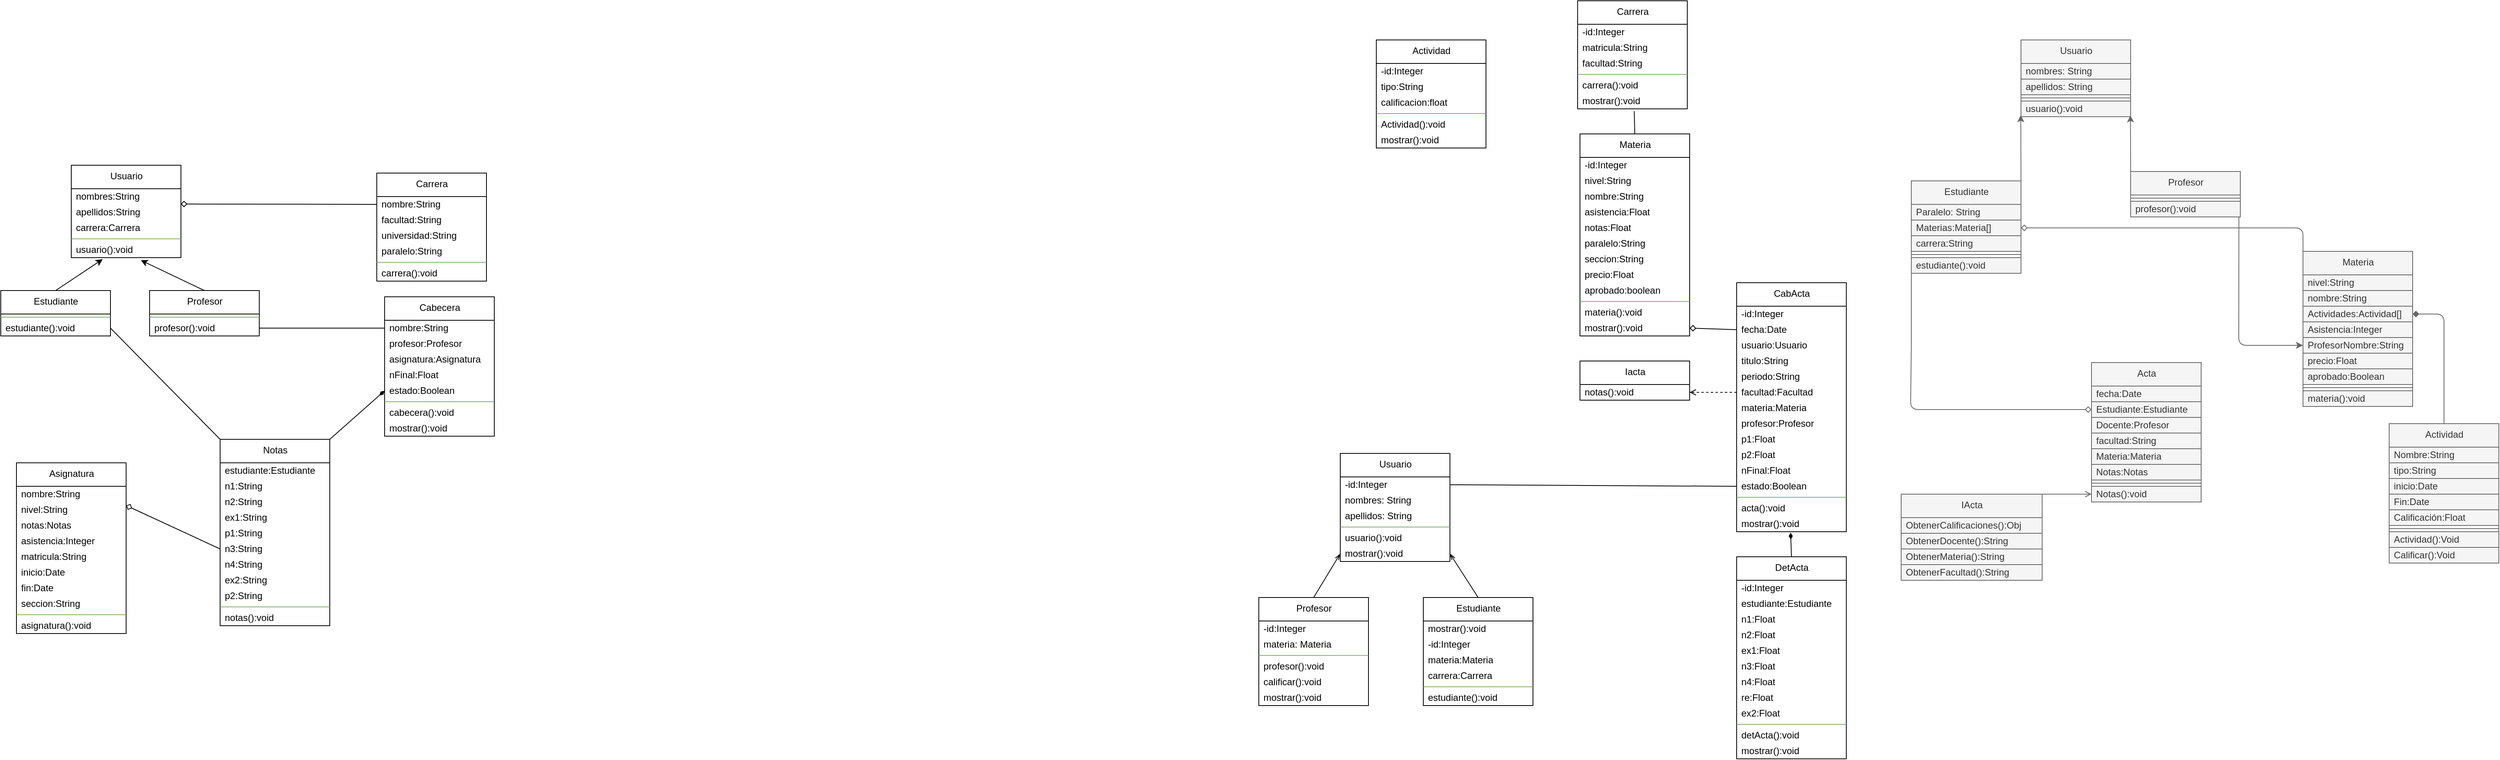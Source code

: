 <mxfile>
    <diagram id="zpyS--Fx3oO-r_F99x0X" name="Página-1">
        <mxGraphModel dx="3499" dy="1283" grid="1" gridSize="10" guides="1" tooltips="1" connect="1" arrows="1" fold="1" page="1" pageScale="1" pageWidth="827" pageHeight="1169" math="0" shadow="0">
            <root>
                <mxCell id="0"/>
                <mxCell id="1" parent="0"/>
                <mxCell id="20" value="Carrera" style="swimlane;fontStyle=0;align=center;verticalAlign=top;childLayout=stackLayout;horizontal=1;startSize=30;horizontalStack=0;resizeParent=1;resizeParentMax=0;resizeLast=0;collapsible=0;marginBottom=0;html=1;" parent="1" vertex="1">
                    <mxGeometry x="457" y="30" width="140" height="138" as="geometry"/>
                </mxCell>
                <mxCell id="21" value="-id:Integer" style="text;html=1;strokeColor=none;fillColor=none;align=left;verticalAlign=middle;spacingLeft=4;spacingRight=4;overflow=hidden;rotatable=0;points=[[0,0.5],[1,0.5]];portConstraint=eastwest;" parent="20" vertex="1">
                    <mxGeometry y="30" width="140" height="20" as="geometry"/>
                </mxCell>
                <mxCell id="216" value="matricula:String" style="text;html=1;strokeColor=none;fillColor=none;align=left;verticalAlign=middle;spacingLeft=4;spacingRight=4;overflow=hidden;rotatable=0;points=[[0,0.5],[1,0.5]];portConstraint=eastwest;" parent="20" vertex="1">
                    <mxGeometry y="50" width="140" height="20" as="geometry"/>
                </mxCell>
                <mxCell id="162" value="facultad:String" style="text;html=1;strokeColor=none;fillColor=none;align=left;verticalAlign=middle;spacingLeft=4;spacingRight=4;overflow=hidden;rotatable=0;points=[[0,0.5],[1,0.5]];portConstraint=eastwest;" parent="20" vertex="1">
                    <mxGeometry y="70" width="140" height="20" as="geometry"/>
                </mxCell>
                <mxCell id="24" value="" style="line;strokeWidth=1;fillColor=#d5e8d4;align=left;verticalAlign=middle;spacingTop=-1;spacingLeft=3;spacingRight=3;rotatable=0;labelPosition=right;points=[];portConstraint=eastwest;strokeColor=#82b366;" parent="20" vertex="1">
                    <mxGeometry y="90" width="140" height="8" as="geometry"/>
                </mxCell>
                <mxCell id="25" value="carrera():void" style="text;html=1;strokeColor=none;fillColor=none;align=left;verticalAlign=middle;spacingLeft=4;spacingRight=4;overflow=hidden;rotatable=0;points=[[0,0.5],[1,0.5]];portConstraint=eastwest;" parent="20" vertex="1">
                    <mxGeometry y="98" width="140" height="20" as="geometry"/>
                </mxCell>
                <mxCell id="26" value="mostrar():void" style="text;html=1;strokeColor=none;fillColor=none;align=left;verticalAlign=middle;spacingLeft=4;spacingRight=4;overflow=hidden;rotatable=0;points=[[0,0.5],[1,0.5]];portConstraint=eastwest;" parent="20" vertex="1">
                    <mxGeometry y="118" width="140" height="20" as="geometry"/>
                </mxCell>
                <mxCell id="212" style="edgeStyle=none;html=1;exitX=0.5;exitY=0;exitDx=0;exitDy=0;entryX=1;entryY=0.5;entryDx=0;entryDy=0;startArrow=none;startFill=0;endArrow=openThin;endFill=0;" parent="1" source="29" target="66" edge="1">
                    <mxGeometry relative="1" as="geometry"/>
                </mxCell>
                <mxCell id="29" value="Estudiante" style="swimlane;fontStyle=0;align=center;verticalAlign=top;childLayout=stackLayout;horizontal=1;startSize=30;horizontalStack=0;resizeParent=1;resizeParentMax=0;resizeLast=0;collapsible=0;marginBottom=0;html=1;" parent="1" vertex="1">
                    <mxGeometry x="260" y="792" width="140" height="138" as="geometry"/>
                </mxCell>
                <mxCell id="36" value="mostrar():void" style="text;html=1;strokeColor=none;fillColor=none;align=left;verticalAlign=middle;spacingLeft=4;spacingRight=4;overflow=hidden;rotatable=0;points=[[0,0.5],[1,0.5]];portConstraint=eastwest;" parent="29" vertex="1">
                    <mxGeometry y="30" width="140" height="20" as="geometry"/>
                </mxCell>
                <mxCell id="30" value="-id:Integer" style="text;html=1;strokeColor=none;fillColor=none;align=left;verticalAlign=middle;spacingLeft=4;spacingRight=4;overflow=hidden;rotatable=0;points=[[0,0.5],[1,0.5]];portConstraint=eastwest;" parent="29" vertex="1">
                    <mxGeometry y="50" width="140" height="20" as="geometry"/>
                </mxCell>
                <mxCell id="63" value="materia:Materia" style="text;html=1;strokeColor=none;fillColor=none;align=left;verticalAlign=middle;spacingLeft=4;spacingRight=4;overflow=hidden;rotatable=0;points=[[0,0.5],[1,0.5]];portConstraint=eastwest;" parent="29" vertex="1">
                    <mxGeometry y="70" width="140" height="20" as="geometry"/>
                </mxCell>
                <mxCell id="167" value="carrera:Carrera" style="text;html=1;strokeColor=none;fillColor=none;align=left;verticalAlign=middle;spacingLeft=4;spacingRight=4;overflow=hidden;rotatable=0;points=[[0,0.5],[1,0.5]];portConstraint=eastwest;" parent="29" vertex="1">
                    <mxGeometry y="90" width="140" height="20" as="geometry"/>
                </mxCell>
                <mxCell id="34" value="" style="line;strokeWidth=1;fillColor=#d5e8d4;align=left;verticalAlign=middle;spacingTop=-1;spacingLeft=3;spacingRight=3;rotatable=0;labelPosition=right;points=[];portConstraint=eastwest;strokeColor=#82b366;" parent="29" vertex="1">
                    <mxGeometry y="110" width="140" height="8" as="geometry"/>
                </mxCell>
                <mxCell id="35" value="estudiante():void" style="text;html=1;strokeColor=none;fillColor=none;align=left;verticalAlign=middle;spacingLeft=4;spacingRight=4;overflow=hidden;rotatable=0;points=[[0,0.5],[1,0.5]];portConstraint=eastwest;" parent="29" vertex="1">
                    <mxGeometry y="118" width="140" height="20" as="geometry"/>
                </mxCell>
                <mxCell id="211" style="edgeStyle=none;html=1;exitX=0.5;exitY=0;exitDx=0;exitDy=0;entryX=0;entryY=0.5;entryDx=0;entryDy=0;startArrow=none;startFill=0;endArrow=openThin;endFill=0;" parent="1" source="49" target="66" edge="1">
                    <mxGeometry relative="1" as="geometry"/>
                </mxCell>
                <mxCell id="49" value="Profesor" style="swimlane;fontStyle=0;align=center;verticalAlign=top;childLayout=stackLayout;horizontal=1;startSize=30;horizontalStack=0;resizeParent=1;resizeParentMax=0;resizeLast=0;collapsible=0;marginBottom=0;html=1;" parent="1" vertex="1">
                    <mxGeometry x="50" y="792" width="140" height="138" as="geometry"/>
                </mxCell>
                <mxCell id="50" value="-id:Integer" style="text;html=1;strokeColor=none;fillColor=none;align=left;verticalAlign=middle;spacingLeft=4;spacingRight=4;overflow=hidden;rotatable=0;points=[[0,0.5],[1,0.5]];portConstraint=eastwest;" parent="49" vertex="1">
                    <mxGeometry y="30" width="140" height="20" as="geometry"/>
                </mxCell>
                <mxCell id="79" value="materia: Materia" style="text;html=1;strokeColor=none;fillColor=none;align=left;verticalAlign=middle;spacingLeft=4;spacingRight=4;overflow=hidden;rotatable=0;points=[[0,0.5],[1,0.5]];portConstraint=eastwest;" parent="49" vertex="1">
                    <mxGeometry y="50" width="140" height="20" as="geometry"/>
                </mxCell>
                <mxCell id="55" value="" style="line;strokeWidth=1;fillColor=#d5e8d4;align=left;verticalAlign=middle;spacingTop=-1;spacingLeft=3;spacingRight=3;rotatable=0;labelPosition=right;points=[];portConstraint=eastwest;strokeColor=#82b366;" parent="49" vertex="1">
                    <mxGeometry y="70" width="140" height="8" as="geometry"/>
                </mxCell>
                <mxCell id="56" value="profesor():void" style="text;html=1;strokeColor=none;fillColor=none;align=left;verticalAlign=middle;spacingLeft=4;spacingRight=4;overflow=hidden;rotatable=0;points=[[0,0.5],[1,0.5]];portConstraint=eastwest;" parent="49" vertex="1">
                    <mxGeometry y="78" width="140" height="20" as="geometry"/>
                </mxCell>
                <mxCell id="158" value="calificar():void" style="text;html=1;strokeColor=none;fillColor=none;align=left;verticalAlign=middle;spacingLeft=4;spacingRight=4;overflow=hidden;rotatable=0;points=[[0,0.5],[1,0.5]];portConstraint=eastwest;" parent="49" vertex="1">
                    <mxGeometry y="98" width="140" height="20" as="geometry"/>
                </mxCell>
                <mxCell id="57" value="mostrar():void" style="text;html=1;strokeColor=none;fillColor=none;align=left;verticalAlign=middle;spacingLeft=4;spacingRight=4;overflow=hidden;rotatable=0;points=[[0,0.5],[1,0.5]];portConstraint=eastwest;" parent="49" vertex="1">
                    <mxGeometry y="118" width="140" height="20" as="geometry"/>
                </mxCell>
                <mxCell id="58" value="Usuario" style="swimlane;fontStyle=0;align=center;verticalAlign=top;childLayout=stackLayout;horizontal=1;startSize=30;horizontalStack=0;resizeParent=1;resizeParentMax=0;resizeLast=0;collapsible=0;marginBottom=0;html=1;" parent="1" vertex="1">
                    <mxGeometry x="154" y="608" width="140" height="138" as="geometry"/>
                </mxCell>
                <mxCell id="59" value="-id:Integer" style="text;html=1;strokeColor=none;fillColor=none;align=left;verticalAlign=middle;spacingLeft=4;spacingRight=4;overflow=hidden;rotatable=0;points=[[0,0.5],[1,0.5]];portConstraint=eastwest;" parent="58" vertex="1">
                    <mxGeometry y="30" width="140" height="20" as="geometry"/>
                </mxCell>
                <mxCell id="60" value="nombres: String" style="text;html=1;strokeColor=none;fillColor=none;align=left;verticalAlign=middle;spacingLeft=4;spacingRight=4;overflow=hidden;rotatable=0;points=[[0,0.5],[1,0.5]];portConstraint=eastwest;" parent="58" vertex="1">
                    <mxGeometry y="50" width="140" height="20" as="geometry"/>
                </mxCell>
                <mxCell id="61" value="apellidos: String" style="text;html=1;strokeColor=none;fillColor=none;align=left;verticalAlign=middle;spacingLeft=4;spacingRight=4;overflow=hidden;rotatable=0;points=[[0,0.5],[1,0.5]];portConstraint=eastwest;" parent="58" vertex="1">
                    <mxGeometry y="70" width="140" height="20" as="geometry"/>
                </mxCell>
                <mxCell id="64" value="" style="line;strokeWidth=1;fillColor=#d5e8d4;align=left;verticalAlign=middle;spacingTop=-1;spacingLeft=3;spacingRight=3;rotatable=0;labelPosition=right;points=[];portConstraint=eastwest;strokeColor=#82b366;" parent="58" vertex="1">
                    <mxGeometry y="90" width="140" height="8" as="geometry"/>
                </mxCell>
                <mxCell id="65" value="usuario():void" style="text;html=1;strokeColor=none;fillColor=none;align=left;verticalAlign=middle;spacingLeft=4;spacingRight=4;overflow=hidden;rotatable=0;points=[[0,0.5],[1,0.5]];portConstraint=eastwest;" parent="58" vertex="1">
                    <mxGeometry y="98" width="140" height="20" as="geometry"/>
                </mxCell>
                <mxCell id="66" value="mostrar():void" style="text;html=1;strokeColor=none;fillColor=none;align=left;verticalAlign=middle;spacingLeft=4;spacingRight=4;overflow=hidden;rotatable=0;points=[[0,0.5],[1,0.5]];portConstraint=eastwest;" parent="58" vertex="1">
                    <mxGeometry y="118" width="140" height="20" as="geometry"/>
                </mxCell>
                <mxCell id="165" style="edgeStyle=none;html=1;exitX=0.5;exitY=0;exitDx=0;exitDy=0;entryX=0.516;entryY=1.145;entryDx=0;entryDy=0;endArrow=none;endFill=0;entryPerimeter=0;" parent="1" source="73" target="26" edge="1">
                    <mxGeometry relative="1" as="geometry">
                        <mxPoint x="424" y="142" as="targetPoint"/>
                    </mxGeometry>
                </mxCell>
                <mxCell id="73" value="Materia" style="swimlane;fontStyle=0;align=center;verticalAlign=top;childLayout=stackLayout;horizontal=1;startSize=30;horizontalStack=0;resizeParent=1;resizeParentMax=0;resizeLast=0;collapsible=0;marginBottom=0;html=1;" parent="1" vertex="1">
                    <mxGeometry x="460" y="200" width="140" height="258" as="geometry"/>
                </mxCell>
                <mxCell id="74" value="-id:Integer" style="text;html=1;strokeColor=none;fillColor=none;align=left;verticalAlign=middle;spacingLeft=4;spacingRight=4;overflow=hidden;rotatable=0;points=[[0,0.5],[1,0.5]];portConstraint=eastwest;" parent="73" vertex="1">
                    <mxGeometry y="30" width="140" height="20" as="geometry"/>
                </mxCell>
                <mxCell id="96" value="nivel:String" style="text;html=1;strokeColor=none;fillColor=none;align=left;verticalAlign=middle;spacingLeft=4;spacingRight=4;overflow=hidden;rotatable=0;points=[[0,0.5],[1,0.5]];portConstraint=eastwest;" parent="73" vertex="1">
                    <mxGeometry y="50" width="140" height="20" as="geometry"/>
                </mxCell>
                <mxCell id="95" value="nombre:String" style="text;html=1;strokeColor=none;fillColor=none;align=left;verticalAlign=middle;spacingLeft=4;spacingRight=4;overflow=hidden;rotatable=0;points=[[0,0.5],[1,0.5]];portConstraint=eastwest;" parent="73" vertex="1">
                    <mxGeometry y="70" width="140" height="20" as="geometry"/>
                </mxCell>
                <mxCell id="140" value="asistencia:Float" style="text;html=1;strokeColor=none;fillColor=none;align=left;verticalAlign=middle;spacingLeft=4;spacingRight=4;overflow=hidden;rotatable=0;points=[[0,0.5],[1,0.5]];portConstraint=eastwest;" parent="73" vertex="1">
                    <mxGeometry y="90" width="140" height="20" as="geometry"/>
                </mxCell>
                <mxCell id="68" value="notas:Float" style="text;html=1;strokeColor=none;fillColor=none;align=left;verticalAlign=middle;spacingLeft=4;spacingRight=4;overflow=hidden;rotatable=0;points=[[0,0.5],[1,0.5]];portConstraint=eastwest;" parent="73" vertex="1">
                    <mxGeometry y="110" width="140" height="20" as="geometry"/>
                </mxCell>
                <mxCell id="48" value="paralelo:String" style="text;html=1;strokeColor=none;fillColor=none;align=left;verticalAlign=middle;spacingLeft=4;spacingRight=4;overflow=hidden;rotatable=0;points=[[0,0.5],[1,0.5]];portConstraint=eastwest;" parent="73" vertex="1">
                    <mxGeometry y="130" width="140" height="20" as="geometry"/>
                </mxCell>
                <mxCell id="70" value="seccion:String" style="text;html=1;strokeColor=none;fillColor=none;align=left;verticalAlign=middle;spacingLeft=4;spacingRight=4;overflow=hidden;rotatable=0;points=[[0,0.5],[1,0.5]];portConstraint=eastwest;" parent="73" vertex="1">
                    <mxGeometry y="150" width="140" height="20" as="geometry"/>
                </mxCell>
                <mxCell id="217" value="precio:Float" style="text;html=1;strokeColor=none;fillColor=none;align=left;verticalAlign=middle;spacingLeft=4;spacingRight=4;overflow=hidden;rotatable=0;points=[[0,0.5],[1,0.5]];portConstraint=eastwest;" parent="73" vertex="1">
                    <mxGeometry y="170" width="140" height="20" as="geometry"/>
                </mxCell>
                <mxCell id="156" value="aprobado:boolean" style="text;html=1;strokeColor=none;fillColor=none;align=left;verticalAlign=middle;spacingLeft=4;spacingRight=4;overflow=hidden;rotatable=0;points=[[0,0.5],[1,0.5]];portConstraint=eastwest;" parent="73" vertex="1">
                    <mxGeometry y="190" width="140" height="20" as="geometry"/>
                </mxCell>
                <mxCell id="76" value="" style="line;strokeWidth=1;fillColor=#d5e8d4;align=left;verticalAlign=middle;spacingTop=-1;spacingLeft=3;spacingRight=3;rotatable=0;labelPosition=right;points=[];portConstraint=eastwest;strokeColor=#82b366;" parent="73" vertex="1">
                    <mxGeometry y="210" width="140" height="8" as="geometry"/>
                </mxCell>
                <mxCell id="77" value="materia():void" style="text;html=1;strokeColor=none;fillColor=none;align=left;verticalAlign=middle;spacingLeft=4;spacingRight=4;overflow=hidden;rotatable=0;points=[[0,0.5],[1,0.5]];portConstraint=eastwest;" parent="73" vertex="1">
                    <mxGeometry y="218" width="140" height="20" as="geometry"/>
                </mxCell>
                <mxCell id="78" value="mostrar():void" style="text;html=1;strokeColor=none;fillColor=none;align=left;verticalAlign=middle;spacingLeft=4;spacingRight=4;overflow=hidden;rotatable=0;points=[[0,0.5],[1,0.5]];portConstraint=eastwest;" parent="73" vertex="1">
                    <mxGeometry y="238" width="140" height="20" as="geometry"/>
                </mxCell>
                <mxCell id="204" style="edgeStyle=none;html=1;exitX=0;exitY=0.5;exitDx=0;exitDy=0;entryX=1;entryY=0.5;entryDx=0;entryDy=0;startArrow=none;startFill=0;endArrow=open;endFill=0;dashed=1;" parent="1" source="84" target="196" edge="1">
                    <mxGeometry relative="1" as="geometry"/>
                </mxCell>
                <mxCell id="214" style="edgeStyle=none;html=1;exitX=0;exitY=0.5;exitDx=0;exitDy=0;entryX=1;entryY=0.5;entryDx=0;entryDy=0;startArrow=none;startFill=0;endArrow=diamond;endFill=0;" parent="1" source="82" target="78" edge="1">
                    <mxGeometry relative="1" as="geometry"/>
                </mxCell>
                <mxCell id="80" value="CabActa" style="swimlane;fontStyle=0;align=center;verticalAlign=top;childLayout=stackLayout;horizontal=1;startSize=30;horizontalStack=0;resizeParent=1;resizeParentMax=0;resizeLast=0;collapsible=0;marginBottom=0;html=1;" parent="1" vertex="1">
                    <mxGeometry x="660" y="390" width="140" height="318" as="geometry"/>
                </mxCell>
                <mxCell id="81" value="-id:Integer" style="text;html=1;strokeColor=none;fillColor=none;align=left;verticalAlign=middle;spacingLeft=4;spacingRight=4;overflow=hidden;rotatable=0;points=[[0,0.5],[1,0.5]];portConstraint=eastwest;" parent="80" vertex="1">
                    <mxGeometry y="30" width="140" height="20" as="geometry"/>
                </mxCell>
                <mxCell id="82" value="fecha:Date" style="text;html=1;strokeColor=none;fillColor=none;align=left;verticalAlign=middle;spacingLeft=4;spacingRight=4;overflow=hidden;rotatable=0;points=[[0,0.5],[1,0.5]];portConstraint=eastwest;" parent="80" vertex="1">
                    <mxGeometry y="50" width="140" height="20" as="geometry"/>
                </mxCell>
                <mxCell id="47" value="usuario:Usuario" style="text;html=1;strokeColor=none;fillColor=none;align=left;verticalAlign=middle;spacingLeft=4;spacingRight=4;overflow=hidden;rotatable=0;points=[[0,0.5],[1,0.5]];portConstraint=eastwest;" parent="80" vertex="1">
                    <mxGeometry y="70" width="140" height="20" as="geometry"/>
                </mxCell>
                <mxCell id="83" value="titulo:String" style="text;html=1;strokeColor=none;fillColor=none;align=left;verticalAlign=middle;spacingLeft=4;spacingRight=4;overflow=hidden;rotatable=0;points=[[0,0.5],[1,0.5]];portConstraint=eastwest;" parent="80" vertex="1">
                    <mxGeometry y="90" width="140" height="20" as="geometry"/>
                </mxCell>
                <mxCell id="93" value="periodo:String" style="text;html=1;strokeColor=none;fillColor=none;align=left;verticalAlign=middle;spacingLeft=4;spacingRight=4;overflow=hidden;rotatable=0;points=[[0,0.5],[1,0.5]];portConstraint=eastwest;" parent="80" vertex="1">
                    <mxGeometry y="110" width="140" height="20" as="geometry"/>
                </mxCell>
                <mxCell id="84" value="facultad:Facultad" style="text;html=1;strokeColor=none;fillColor=none;align=left;verticalAlign=middle;spacingLeft=4;spacingRight=4;overflow=hidden;rotatable=0;points=[[0,0.5],[1,0.5]];portConstraint=eastwest;" parent="80" vertex="1">
                    <mxGeometry y="130" width="140" height="20" as="geometry"/>
                </mxCell>
                <mxCell id="86" value="materia:Materia" style="text;html=1;strokeColor=none;fillColor=none;align=left;verticalAlign=middle;spacingLeft=4;spacingRight=4;overflow=hidden;rotatable=0;points=[[0,0.5],[1,0.5]];portConstraint=eastwest;" parent="80" vertex="1">
                    <mxGeometry y="150" width="140" height="20" as="geometry"/>
                </mxCell>
                <mxCell id="87" value="profesor:Profesor" style="text;html=1;strokeColor=none;fillColor=none;align=left;verticalAlign=middle;spacingLeft=4;spacingRight=4;overflow=hidden;rotatable=0;points=[[0,0.5],[1,0.5]];portConstraint=eastwest;" parent="80" vertex="1">
                    <mxGeometry y="170" width="140" height="20" as="geometry"/>
                </mxCell>
                <mxCell id="159" value="p1:Float" style="text;html=1;strokeColor=none;fillColor=none;align=left;verticalAlign=middle;spacingLeft=4;spacingRight=4;overflow=hidden;rotatable=0;points=[[0,0.5],[1,0.5]];portConstraint=eastwest;" parent="80" vertex="1">
                    <mxGeometry y="190" width="140" height="20" as="geometry"/>
                </mxCell>
                <mxCell id="134" value="p2:Float" style="text;html=1;strokeColor=none;fillColor=none;align=left;verticalAlign=middle;spacingLeft=4;spacingRight=4;overflow=hidden;rotatable=0;points=[[0,0.5],[1,0.5]];portConstraint=eastwest;" parent="80" vertex="1">
                    <mxGeometry y="210" width="140" height="20" as="geometry"/>
                </mxCell>
                <mxCell id="137" value="nFinal:Float" style="text;html=1;strokeColor=none;fillColor=none;align=left;verticalAlign=middle;spacingLeft=4;spacingRight=4;overflow=hidden;rotatable=0;points=[[0,0.5],[1,0.5]];portConstraint=eastwest;" parent="80" vertex="1">
                    <mxGeometry y="230" width="140" height="20" as="geometry"/>
                </mxCell>
                <mxCell id="141" value="estado:Boolean" style="text;html=1;strokeColor=none;fillColor=none;align=left;verticalAlign=middle;spacingLeft=4;spacingRight=4;overflow=hidden;rotatable=0;points=[[0,0.5],[1,0.5]];portConstraint=eastwest;" parent="80" vertex="1">
                    <mxGeometry y="250" width="140" height="20" as="geometry"/>
                </mxCell>
                <mxCell id="89" value="" style="line;strokeWidth=1;fillColor=#d5e8d4;align=left;verticalAlign=middle;spacingTop=-1;spacingLeft=3;spacingRight=3;rotatable=0;labelPosition=right;points=[];portConstraint=eastwest;strokeColor=#82b366;" parent="80" vertex="1">
                    <mxGeometry y="270" width="140" height="8" as="geometry"/>
                </mxCell>
                <mxCell id="90" value="acta():void" style="text;html=1;strokeColor=none;fillColor=none;align=left;verticalAlign=middle;spacingLeft=4;spacingRight=4;overflow=hidden;rotatable=0;points=[[0,0.5],[1,0.5]];portConstraint=eastwest;" parent="80" vertex="1">
                    <mxGeometry y="278" width="140" height="20" as="geometry"/>
                </mxCell>
                <mxCell id="91" value="mostrar():void" style="text;html=1;strokeColor=none;fillColor=none;align=left;verticalAlign=middle;spacingLeft=4;spacingRight=4;overflow=hidden;rotatable=0;points=[[0,0.5],[1,0.5]];portConstraint=eastwest;" parent="80" vertex="1">
                    <mxGeometry y="298" width="140" height="20" as="geometry"/>
                </mxCell>
                <mxCell id="187" style="edgeStyle=none;html=1;exitX=0.5;exitY=0;exitDx=0;exitDy=0;entryX=0.492;entryY=1.057;entryDx=0;entryDy=0;entryPerimeter=0;startArrow=none;startFill=0;endArrow=diamondThin;endFill=1;" parent="1" source="98" target="91" edge="1">
                    <mxGeometry relative="1" as="geometry"/>
                </mxCell>
                <mxCell id="98" value="DetActa" style="swimlane;fontStyle=0;align=center;verticalAlign=top;childLayout=stackLayout;horizontal=1;startSize=30;horizontalStack=0;resizeParent=1;resizeParentMax=0;resizeLast=0;collapsible=0;marginBottom=0;html=1;" parent="1" vertex="1">
                    <mxGeometry x="660" y="740" width="140" height="258" as="geometry"/>
                </mxCell>
                <mxCell id="99" value="-id:Integer" style="text;html=1;strokeColor=none;fillColor=none;align=left;verticalAlign=middle;spacingLeft=4;spacingRight=4;overflow=hidden;rotatable=0;points=[[0,0.5],[1,0.5]];portConstraint=eastwest;" parent="98" vertex="1">
                    <mxGeometry y="30" width="140" height="20" as="geometry"/>
                </mxCell>
                <mxCell id="185" value="estudiante:Estudiante" style="text;html=1;strokeColor=none;fillColor=none;align=left;verticalAlign=middle;spacingLeft=4;spacingRight=4;overflow=hidden;rotatable=0;points=[[0,0.5],[1,0.5]];portConstraint=eastwest;" parent="98" vertex="1">
                    <mxGeometry y="50" width="140" height="20" as="geometry"/>
                </mxCell>
                <mxCell id="126" value="n1:Float" style="text;html=1;strokeColor=none;fillColor=none;align=left;verticalAlign=middle;spacingLeft=4;spacingRight=4;overflow=hidden;rotatable=0;points=[[0,0.5],[1,0.5]];portConstraint=eastwest;" parent="98" vertex="1">
                    <mxGeometry y="70" width="140" height="20" as="geometry"/>
                </mxCell>
                <mxCell id="127" value="n2:Float" style="text;html=1;strokeColor=none;fillColor=none;align=left;verticalAlign=middle;spacingLeft=4;spacingRight=4;overflow=hidden;rotatable=0;points=[[0,0.5],[1,0.5]];portConstraint=eastwest;" parent="98" vertex="1">
                    <mxGeometry y="90" width="140" height="20" as="geometry"/>
                </mxCell>
                <mxCell id="113" value="ex1:Float" style="text;html=1;strokeColor=none;fillColor=none;align=left;verticalAlign=middle;spacingLeft=4;spacingRight=4;overflow=hidden;rotatable=0;points=[[0,0.5],[1,0.5]];portConstraint=eastwest;" parent="98" vertex="1">
                    <mxGeometry y="110" width="140" height="20" as="geometry"/>
                </mxCell>
                <mxCell id="128" value="n3:Float" style="text;html=1;strokeColor=none;fillColor=none;align=left;verticalAlign=middle;spacingLeft=4;spacingRight=4;overflow=hidden;rotatable=0;points=[[0,0.5],[1,0.5]];portConstraint=eastwest;" parent="98" vertex="1">
                    <mxGeometry y="130" width="140" height="20" as="geometry"/>
                </mxCell>
                <mxCell id="129" value="n4:Float" style="text;html=1;strokeColor=none;fillColor=none;align=left;verticalAlign=middle;spacingLeft=4;spacingRight=4;overflow=hidden;rotatable=0;points=[[0,0.5],[1,0.5]];portConstraint=eastwest;" parent="98" vertex="1">
                    <mxGeometry y="150" width="140" height="20" as="geometry"/>
                </mxCell>
                <mxCell id="131" value="re:Float" style="text;html=1;strokeColor=none;fillColor=none;align=left;verticalAlign=middle;spacingLeft=4;spacingRight=4;overflow=hidden;rotatable=0;points=[[0,0.5],[1,0.5]];portConstraint=eastwest;" parent="98" vertex="1">
                    <mxGeometry y="170" width="140" height="20" as="geometry"/>
                </mxCell>
                <mxCell id="130" value="ex2:Float" style="text;html=1;strokeColor=none;fillColor=none;align=left;verticalAlign=middle;spacingLeft=4;spacingRight=4;overflow=hidden;rotatable=0;points=[[0,0.5],[1,0.5]];portConstraint=eastwest;" parent="98" vertex="1">
                    <mxGeometry y="190" width="140" height="20" as="geometry"/>
                </mxCell>
                <mxCell id="106" value="" style="line;strokeWidth=1;fillColor=#d5e8d4;align=left;verticalAlign=middle;spacingTop=-1;spacingLeft=3;spacingRight=3;rotatable=0;labelPosition=right;points=[];portConstraint=eastwest;strokeColor=#82b366;" parent="98" vertex="1">
                    <mxGeometry y="210" width="140" height="8" as="geometry"/>
                </mxCell>
                <mxCell id="107" value="detActa():void" style="text;html=1;strokeColor=none;fillColor=none;align=left;verticalAlign=middle;spacingLeft=4;spacingRight=4;overflow=hidden;rotatable=0;points=[[0,0.5],[1,0.5]];portConstraint=eastwest;" parent="98" vertex="1">
                    <mxGeometry y="218" width="140" height="20" as="geometry"/>
                </mxCell>
                <mxCell id="108" value="mostrar():void" style="text;html=1;strokeColor=none;fillColor=none;align=left;verticalAlign=middle;spacingLeft=4;spacingRight=4;overflow=hidden;rotatable=0;points=[[0,0.5],[1,0.5]];portConstraint=eastwest;" parent="98" vertex="1">
                    <mxGeometry y="238" width="140" height="20" as="geometry"/>
                </mxCell>
                <mxCell id="109" value="Actividad" style="swimlane;fontStyle=0;align=center;verticalAlign=top;childLayout=stackLayout;horizontal=1;startSize=30;horizontalStack=0;resizeParent=1;resizeParentMax=0;resizeLast=0;collapsible=0;marginBottom=0;html=1;" parent="1" vertex="1">
                    <mxGeometry x="200" y="80" width="140" height="138" as="geometry"/>
                </mxCell>
                <mxCell id="110" value="-id:Integer" style="text;html=1;strokeColor=none;fillColor=none;align=left;verticalAlign=middle;spacingLeft=4;spacingRight=4;overflow=hidden;rotatable=0;points=[[0,0.5],[1,0.5]];portConstraint=eastwest;" parent="109" vertex="1">
                    <mxGeometry y="30" width="140" height="20" as="geometry"/>
                </mxCell>
                <mxCell id="183" value="tipo:String&amp;nbsp;" style="text;html=1;strokeColor=none;fillColor=none;align=left;verticalAlign=middle;spacingLeft=4;spacingRight=4;overflow=hidden;rotatable=0;points=[[0,0.5],[1,0.5]];portConstraint=eastwest;" parent="109" vertex="1">
                    <mxGeometry y="50" width="140" height="20" as="geometry"/>
                </mxCell>
                <mxCell id="182" value="calificacion:float" style="text;html=1;strokeColor=none;fillColor=none;align=left;verticalAlign=middle;spacingLeft=4;spacingRight=4;overflow=hidden;rotatable=0;points=[[0,0.5],[1,0.5]];portConstraint=eastwest;" parent="109" vertex="1">
                    <mxGeometry y="70" width="140" height="20" as="geometry"/>
                </mxCell>
                <mxCell id="115" value="" style="line;strokeWidth=1;fillColor=#d5e8d4;align=left;verticalAlign=middle;spacingTop=-1;spacingLeft=3;spacingRight=3;rotatable=0;labelPosition=right;points=[];portConstraint=eastwest;strokeColor=#82b366;" parent="109" vertex="1">
                    <mxGeometry y="90" width="140" height="8" as="geometry"/>
                </mxCell>
                <mxCell id="116" value="Actividad():void" style="text;html=1;strokeColor=none;fillColor=none;align=left;verticalAlign=middle;spacingLeft=4;spacingRight=4;overflow=hidden;rotatable=0;points=[[0,0.5],[1,0.5]];portConstraint=eastwest;" parent="109" vertex="1">
                    <mxGeometry y="98" width="140" height="20" as="geometry"/>
                </mxCell>
                <mxCell id="117" value="mostrar():void" style="text;html=1;strokeColor=none;fillColor=none;align=left;verticalAlign=middle;spacingLeft=4;spacingRight=4;overflow=hidden;rotatable=0;points=[[0,0.5],[1,0.5]];portConstraint=eastwest;" parent="109" vertex="1">
                    <mxGeometry y="118" width="140" height="20" as="geometry"/>
                </mxCell>
                <mxCell id="197" value="Iacta" style="swimlane;fontStyle=0;align=center;verticalAlign=top;childLayout=stackLayout;horizontal=1;startSize=30;horizontalStack=0;resizeParent=1;resizeParentMax=0;resizeLast=0;collapsible=0;marginBottom=0;html=1;" parent="1" vertex="1">
                    <mxGeometry x="460" y="490" width="140" height="50" as="geometry"/>
                </mxCell>
                <mxCell id="196" value="notas():void" style="text;html=1;strokeColor=none;fillColor=none;align=left;verticalAlign=middle;spacingLeft=4;spacingRight=4;overflow=hidden;rotatable=0;points=[[0,0.5],[1,0.5]];portConstraint=eastwest;" parent="197" vertex="1">
                    <mxGeometry y="30" width="140" height="20" as="geometry"/>
                </mxCell>
                <mxCell id="218" style="edgeStyle=none;html=1;exitX=1;exitY=0.5;exitDx=0;exitDy=0;entryX=0;entryY=0.5;entryDx=0;entryDy=0;startArrow=none;startFill=0;endArrow=none;endFill=0;" parent="1" source="59" target="141" edge="1">
                    <mxGeometry relative="1" as="geometry"/>
                </mxCell>
                <mxCell id="219" style="edgeStyle=none;html=1;exitX=1;exitY=0;exitDx=0;exitDy=0;entryX=-0.002;entryY=0.9;entryDx=0;entryDy=0;entryPerimeter=0;fillColor=#f5f5f5;strokeColor=#666666;" edge="1" parent="1" source="220" target="231">
                    <mxGeometry relative="1" as="geometry"/>
                </mxCell>
                <mxCell id="220" value="Estudiante" style="swimlane;fontStyle=0;align=center;verticalAlign=top;childLayout=stackLayout;horizontal=1;startSize=30;horizontalStack=0;resizeParent=1;resizeParentMax=0;resizeLast=0;collapsible=0;marginBottom=0;html=1;fillColor=#f5f5f5;strokeColor=#666666;fontColor=#333333;" vertex="1" parent="1">
                    <mxGeometry x="883" y="260" width="140" height="118" as="geometry"/>
                </mxCell>
                <mxCell id="221" value="Paralelo: String" style="text;html=1;strokeColor=#666666;fillColor=#f5f5f5;align=left;verticalAlign=middle;spacingLeft=4;spacingRight=4;overflow=hidden;rotatable=0;points=[[0,0.5],[1,0.5]];portConstraint=eastwest;fontColor=#333333;" vertex="1" parent="220">
                    <mxGeometry y="30" width="140" height="20" as="geometry"/>
                </mxCell>
                <mxCell id="222" value="Materias:Materia[]" style="text;html=1;strokeColor=#666666;fillColor=#f5f5f5;align=left;verticalAlign=middle;spacingLeft=4;spacingRight=4;overflow=hidden;rotatable=0;points=[[0,0.5],[1,0.5]];portConstraint=eastwest;fontColor=#333333;" vertex="1" parent="220">
                    <mxGeometry y="50" width="140" height="20" as="geometry"/>
                </mxCell>
                <mxCell id="223" value="carrera:String" style="text;html=1;strokeColor=#666666;fillColor=#f5f5f5;align=left;verticalAlign=middle;spacingLeft=4;spacingRight=4;overflow=hidden;rotatable=0;points=[[0,0.5],[1,0.5]];portConstraint=eastwest;fontColor=#333333;" vertex="1" parent="220">
                    <mxGeometry y="70" width="140" height="20" as="geometry"/>
                </mxCell>
                <mxCell id="224" value="" style="line;strokeWidth=1;fillColor=#f5f5f5;align=left;verticalAlign=middle;spacingTop=-1;spacingLeft=3;spacingRight=3;rotatable=0;labelPosition=right;points=[];portConstraint=eastwest;strokeColor=#666666;fontColor=#333333;" vertex="1" parent="220">
                    <mxGeometry y="90" width="140" height="8" as="geometry"/>
                </mxCell>
                <mxCell id="225" value="estudiante():void" style="text;html=1;strokeColor=#666666;fillColor=#f5f5f5;align=left;verticalAlign=middle;spacingLeft=4;spacingRight=4;overflow=hidden;rotatable=0;points=[[0,0.5],[1,0.5]];portConstraint=eastwest;fontColor=#333333;" vertex="1" parent="220">
                    <mxGeometry y="98" width="140" height="20" as="geometry"/>
                </mxCell>
                <mxCell id="226" style="edgeStyle=none;html=1;entryX=0.998;entryY=0.917;entryDx=0;entryDy=0;entryPerimeter=0;exitX=0;exitY=0;exitDx=0;exitDy=0;fontStyle=0;fillColor=#f5f5f5;strokeColor=#666666;" edge="1" parent="1" source="254" target="231">
                    <mxGeometry relative="1" as="geometry"/>
                </mxCell>
                <mxCell id="227" value="Usuario" style="swimlane;fontStyle=0;align=center;verticalAlign=top;childLayout=stackLayout;horizontal=1;startSize=30;horizontalStack=0;resizeParent=1;resizeParentMax=0;resizeLast=0;collapsible=0;marginBottom=0;html=1;fillColor=#f5f5f5;strokeColor=#666666;fontColor=#333333;" vertex="1" parent="1">
                    <mxGeometry x="1023" y="80" width="140" height="98" as="geometry"/>
                </mxCell>
                <mxCell id="228" value="nombres: String" style="text;html=1;strokeColor=#666666;fillColor=#f5f5f5;align=left;verticalAlign=middle;spacingLeft=4;spacingRight=4;overflow=hidden;rotatable=0;points=[[0,0.5],[1,0.5]];portConstraint=eastwest;fontColor=#333333;" vertex="1" parent="227">
                    <mxGeometry y="30" width="140" height="20" as="geometry"/>
                </mxCell>
                <mxCell id="229" value="apellidos: String" style="text;html=1;strokeColor=#666666;fillColor=#f5f5f5;align=left;verticalAlign=middle;spacingLeft=4;spacingRight=4;overflow=hidden;rotatable=0;points=[[0,0.5],[1,0.5]];portConstraint=eastwest;fontColor=#333333;" vertex="1" parent="227">
                    <mxGeometry y="50" width="140" height="20" as="geometry"/>
                </mxCell>
                <mxCell id="230" value="" style="line;strokeWidth=1;fillColor=#f5f5f5;align=left;verticalAlign=middle;spacingTop=-1;spacingLeft=3;spacingRight=3;rotatable=0;labelPosition=right;points=[];portConstraint=eastwest;strokeColor=#666666;fontColor=#333333;" vertex="1" parent="227">
                    <mxGeometry y="70" width="140" height="8" as="geometry"/>
                </mxCell>
                <mxCell id="231" value="usuario():void" style="text;html=1;strokeColor=#666666;fillColor=#f5f5f5;align=left;verticalAlign=middle;spacingLeft=4;spacingRight=4;overflow=hidden;rotatable=0;points=[[0,0.5],[1,0.5]];portConstraint=eastwest;fontColor=#333333;" vertex="1" parent="227">
                    <mxGeometry y="78" width="140" height="20" as="geometry"/>
                </mxCell>
                <mxCell id="232" value="Materia" style="swimlane;fontStyle=0;align=center;verticalAlign=top;childLayout=stackLayout;horizontal=1;startSize=30;horizontalStack=0;resizeParent=1;resizeParentMax=0;resizeLast=0;collapsible=0;marginBottom=0;html=1;fillColor=#f5f5f5;strokeColor=#666666;fontColor=#333333;" vertex="1" parent="1">
                    <mxGeometry x="1383" y="350" width="140" height="198" as="geometry"/>
                </mxCell>
                <mxCell id="233" value="nivel:String" style="text;html=1;strokeColor=#666666;fillColor=#f5f5f5;align=left;verticalAlign=middle;spacingLeft=4;spacingRight=4;overflow=hidden;rotatable=0;points=[[0,0.5],[1,0.5]];portConstraint=eastwest;fontColor=#333333;" vertex="1" parent="232">
                    <mxGeometry y="30" width="140" height="20" as="geometry"/>
                </mxCell>
                <mxCell id="234" value="nombre:String" style="text;html=1;strokeColor=#666666;fillColor=#f5f5f5;align=left;verticalAlign=middle;spacingLeft=4;spacingRight=4;overflow=hidden;rotatable=0;points=[[0,0.5],[1,0.5]];portConstraint=eastwest;fontColor=#333333;" vertex="1" parent="232">
                    <mxGeometry y="50" width="140" height="20" as="geometry"/>
                </mxCell>
                <mxCell id="235" value="Actividades:Actividad[]" style="text;html=1;strokeColor=#666666;fillColor=#f5f5f5;align=left;verticalAlign=middle;spacingLeft=4;spacingRight=4;overflow=hidden;rotatable=0;points=[[0,0.5],[1,0.5]];portConstraint=eastwest;fontColor=#333333;" vertex="1" parent="232">
                    <mxGeometry y="70" width="140" height="20" as="geometry"/>
                </mxCell>
                <mxCell id="236" value="Asistencia:Integer" style="text;html=1;strokeColor=#666666;fillColor=#f5f5f5;align=left;verticalAlign=middle;spacingLeft=4;spacingRight=4;overflow=hidden;rotatable=0;points=[[0,0.5],[1,0.5]];portConstraint=eastwest;fontColor=#333333;" vertex="1" parent="232">
                    <mxGeometry y="90" width="140" height="20" as="geometry"/>
                </mxCell>
                <mxCell id="237" value="ProfesorNombre:String" style="text;html=1;strokeColor=#666666;fillColor=#f5f5f5;align=left;verticalAlign=middle;spacingLeft=4;spacingRight=4;overflow=hidden;rotatable=0;points=[[0,0.5],[1,0.5]];portConstraint=eastwest;fontColor=#333333;" vertex="1" parent="232">
                    <mxGeometry y="110" width="140" height="20" as="geometry"/>
                </mxCell>
                <mxCell id="238" value="precio:Float" style="text;html=1;strokeColor=#666666;fillColor=#f5f5f5;align=left;verticalAlign=middle;spacingLeft=4;spacingRight=4;overflow=hidden;rotatable=0;points=[[0,0.5],[1,0.5]];portConstraint=eastwest;fontColor=#333333;" vertex="1" parent="232">
                    <mxGeometry y="130" width="140" height="20" as="geometry"/>
                </mxCell>
                <mxCell id="239" value="aprobado:Boolean" style="text;html=1;strokeColor=#666666;fillColor=#f5f5f5;align=left;verticalAlign=middle;spacingLeft=4;spacingRight=4;overflow=hidden;rotatable=0;points=[[0,0.5],[1,0.5]];portConstraint=eastwest;fontColor=#333333;" vertex="1" parent="232">
                    <mxGeometry y="150" width="140" height="20" as="geometry"/>
                </mxCell>
                <mxCell id="240" value="" style="line;strokeWidth=1;fillColor=#f5f5f5;align=left;verticalAlign=middle;spacingTop=-1;spacingLeft=3;spacingRight=3;rotatable=0;labelPosition=right;points=[];portConstraint=eastwest;strokeColor=#666666;fontColor=#333333;" vertex="1" parent="232">
                    <mxGeometry y="170" width="140" height="8" as="geometry"/>
                </mxCell>
                <mxCell id="241" value="materia():void" style="text;html=1;strokeColor=#666666;fillColor=#f5f5f5;align=left;verticalAlign=middle;spacingLeft=4;spacingRight=4;overflow=hidden;rotatable=0;points=[[0,0.5],[1,0.5]];portConstraint=eastwest;fontColor=#333333;" vertex="1" parent="232">
                    <mxGeometry y="178" width="140" height="20" as="geometry"/>
                </mxCell>
                <mxCell id="242" style="edgeStyle=none;html=1;exitX=0.5;exitY=0;exitDx=0;exitDy=0;entryX=1;entryY=0.5;entryDx=0;entryDy=0;endArrow=diamond;endFill=1;fillColor=#f5f5f5;strokeColor=#666666;" edge="1" parent="1" source="243" target="235">
                    <mxGeometry relative="1" as="geometry">
                        <Array as="points">
                            <mxPoint x="1563" y="430"/>
                        </Array>
                    </mxGeometry>
                </mxCell>
                <mxCell id="243" value="Actividad" style="swimlane;fontStyle=0;align=center;verticalAlign=top;childLayout=stackLayout;horizontal=1;startSize=30;horizontalStack=0;resizeParent=1;resizeParentMax=0;resizeLast=0;collapsible=0;marginBottom=0;html=1;fillColor=#f5f5f5;strokeColor=#666666;fontColor=#333333;" vertex="1" parent="1">
                    <mxGeometry x="1493" y="570" width="140" height="178" as="geometry"/>
                </mxCell>
                <mxCell id="244" value="Nombre:String" style="text;html=1;strokeColor=#666666;fillColor=#f5f5f5;align=left;verticalAlign=middle;spacingLeft=4;spacingRight=4;overflow=hidden;rotatable=0;points=[[0,0.5],[1,0.5]];portConstraint=eastwest;fontColor=#333333;" vertex="1" parent="243">
                    <mxGeometry y="30" width="140" height="20" as="geometry"/>
                </mxCell>
                <mxCell id="245" value="tipo:String" style="text;html=1;strokeColor=#666666;fillColor=#f5f5f5;align=left;verticalAlign=middle;spacingLeft=4;spacingRight=4;overflow=hidden;rotatable=0;points=[[0,0.5],[1,0.5]];portConstraint=eastwest;fontColor=#333333;" vertex="1" parent="243">
                    <mxGeometry y="50" width="140" height="20" as="geometry"/>
                </mxCell>
                <mxCell id="246" value="inicio:Date" style="text;html=1;strokeColor=#666666;fillColor=#f5f5f5;align=left;verticalAlign=middle;spacingLeft=4;spacingRight=4;overflow=hidden;rotatable=0;points=[[0,0.5],[1,0.5]];portConstraint=eastwest;fontColor=#333333;" vertex="1" parent="243">
                    <mxGeometry y="70" width="140" height="20" as="geometry"/>
                </mxCell>
                <mxCell id="247" value="Fin:Date" style="text;html=1;strokeColor=#666666;fillColor=#f5f5f5;align=left;verticalAlign=middle;spacingLeft=4;spacingRight=4;overflow=hidden;rotatable=0;points=[[0,0.5],[1,0.5]];portConstraint=eastwest;fontColor=#333333;" vertex="1" parent="243">
                    <mxGeometry y="90" width="140" height="20" as="geometry"/>
                </mxCell>
                <mxCell id="248" value="Calificación:Float" style="text;html=1;strokeColor=#666666;fillColor=#f5f5f5;align=left;verticalAlign=middle;spacingLeft=4;spacingRight=4;overflow=hidden;rotatable=0;points=[[0,0.5],[1,0.5]];portConstraint=eastwest;fontColor=#333333;" vertex="1" parent="243">
                    <mxGeometry y="110" width="140" height="20" as="geometry"/>
                </mxCell>
                <mxCell id="249" value="" style="line;strokeWidth=1;fillColor=#f5f5f5;align=left;verticalAlign=middle;spacingTop=-1;spacingLeft=3;spacingRight=3;rotatable=0;labelPosition=right;points=[];portConstraint=eastwest;strokeColor=#666666;fontColor=#333333;" vertex="1" parent="243">
                    <mxGeometry y="130" width="140" height="8" as="geometry"/>
                </mxCell>
                <mxCell id="250" value="Actividad():Void" style="text;html=1;strokeColor=#666666;fillColor=#f5f5f5;align=left;verticalAlign=middle;spacingLeft=4;spacingRight=4;overflow=hidden;rotatable=0;points=[[0,0.5],[1,0.5]];portConstraint=eastwest;fontColor=#333333;" vertex="1" parent="243">
                    <mxGeometry y="138" width="140" height="20" as="geometry"/>
                </mxCell>
                <mxCell id="251" value="Calificar():Void" style="text;html=1;strokeColor=#666666;fillColor=#f5f5f5;align=left;verticalAlign=middle;spacingLeft=4;spacingRight=4;overflow=hidden;rotatable=0;points=[[0,0.5],[1,0.5]];portConstraint=eastwest;fontColor=#333333;" vertex="1" parent="243">
                    <mxGeometry y="158" width="140" height="20" as="geometry"/>
                </mxCell>
                <mxCell id="252" style="edgeStyle=none;html=1;exitX=0.987;exitY=0.908;exitDx=0;exitDy=0;endArrow=classic;endFill=1;startArrow=none;startFill=0;exitPerimeter=0;entryX=0;entryY=0.5;entryDx=0;entryDy=0;fillColor=#f5f5f5;strokeColor=#666666;" edge="1" parent="1" source="256" target="237">
                    <mxGeometry relative="1" as="geometry">
                        <mxPoint x="1383" y="328" as="targetPoint"/>
                        <Array as="points">
                            <mxPoint x="1301" y="470"/>
                        </Array>
                    </mxGeometry>
                </mxCell>
                <mxCell id="253" style="edgeStyle=none;html=1;exitX=1;exitY=0.5;exitDx=0;exitDy=0;entryX=0;entryY=0;entryDx=0;entryDy=0;startArrow=diamond;startFill=0;endArrow=none;endFill=0;fillColor=#f5f5f5;strokeColor=#666666;" edge="1" parent="1" source="222" target="232">
                    <mxGeometry relative="1" as="geometry">
                        <Array as="points">
                            <mxPoint x="1203" y="320"/>
                            <mxPoint x="1383" y="320"/>
                        </Array>
                    </mxGeometry>
                </mxCell>
                <mxCell id="254" value="Profesor" style="swimlane;fontStyle=0;align=center;verticalAlign=top;childLayout=stackLayout;horizontal=1;startSize=30;horizontalStack=0;resizeParent=1;resizeParentMax=0;resizeLast=0;collapsible=0;marginBottom=0;html=1;fillColor=#f5f5f5;strokeColor=#666666;fontColor=#333333;" vertex="1" parent="1">
                    <mxGeometry x="1163" y="248" width="140" height="58" as="geometry"/>
                </mxCell>
                <mxCell id="255" value="" style="line;strokeWidth=1;fillColor=#f5f5f5;align=left;verticalAlign=middle;spacingTop=-1;spacingLeft=3;spacingRight=3;rotatable=0;labelPosition=right;points=[];portConstraint=eastwest;strokeColor=#666666;fontColor=#333333;" vertex="1" parent="254">
                    <mxGeometry y="30" width="140" height="8" as="geometry"/>
                </mxCell>
                <mxCell id="256" value="profesor():void" style="text;html=1;strokeColor=#666666;fillColor=#f5f5f5;align=left;verticalAlign=middle;spacingLeft=4;spacingRight=4;overflow=hidden;rotatable=0;points=[[0,0.5],[1,0.5]];portConstraint=eastwest;fontColor=#333333;" vertex="1" parent="254">
                    <mxGeometry y="38" width="140" height="20" as="geometry"/>
                </mxCell>
                <mxCell id="257" value="Acta" style="swimlane;fontStyle=0;align=center;verticalAlign=top;childLayout=stackLayout;horizontal=1;startSize=30;horizontalStack=0;resizeParent=1;resizeParentMax=0;resizeLast=0;collapsible=0;marginBottom=0;html=1;fillColor=#f5f5f5;strokeColor=#666666;fontColor=#333333;" vertex="1" parent="1">
                    <mxGeometry x="1113" y="492" width="140" height="178" as="geometry"/>
                </mxCell>
                <mxCell id="258" value="fecha:Date" style="text;html=1;strokeColor=#666666;fillColor=#f5f5f5;align=left;verticalAlign=middle;spacingLeft=4;spacingRight=4;overflow=hidden;rotatable=0;points=[[0,0.5],[1,0.5]];portConstraint=eastwest;fontColor=#333333;" vertex="1" parent="257">
                    <mxGeometry y="30" width="140" height="20" as="geometry"/>
                </mxCell>
                <mxCell id="259" value="Estudiante:Estudiante" style="text;html=1;strokeColor=#666666;fillColor=#f5f5f5;align=left;verticalAlign=middle;spacingLeft=4;spacingRight=4;overflow=hidden;rotatable=0;points=[[0,0.5],[1,0.5]];portConstraint=eastwest;fontColor=#333333;" vertex="1" parent="257">
                    <mxGeometry y="50" width="140" height="20" as="geometry"/>
                </mxCell>
                <mxCell id="260" value="Docente:Profesor" style="text;html=1;strokeColor=#666666;fillColor=#f5f5f5;align=left;verticalAlign=middle;spacingLeft=4;spacingRight=4;overflow=hidden;rotatable=0;points=[[0,0.5],[1,0.5]];portConstraint=eastwest;fontColor=#333333;" vertex="1" parent="257">
                    <mxGeometry y="70" width="140" height="20" as="geometry"/>
                </mxCell>
                <mxCell id="261" value="facultad:String" style="text;html=1;strokeColor=#666666;fillColor=#f5f5f5;align=left;verticalAlign=middle;spacingLeft=4;spacingRight=4;overflow=hidden;rotatable=0;points=[[0,0.5],[1,0.5]];portConstraint=eastwest;fontColor=#333333;" vertex="1" parent="257">
                    <mxGeometry y="90" width="140" height="20" as="geometry"/>
                </mxCell>
                <mxCell id="262" value="Materia:Materia" style="text;html=1;strokeColor=#666666;fillColor=#f5f5f5;align=left;verticalAlign=middle;spacingLeft=4;spacingRight=4;overflow=hidden;rotatable=0;points=[[0,0.5],[1,0.5]];portConstraint=eastwest;fontColor=#333333;" vertex="1" parent="257">
                    <mxGeometry y="110" width="140" height="20" as="geometry"/>
                </mxCell>
                <mxCell id="263" value="Notas:Notas" style="text;html=1;strokeColor=#666666;fillColor=#f5f5f5;align=left;verticalAlign=middle;spacingLeft=4;spacingRight=4;overflow=hidden;rotatable=0;points=[[0,0.5],[1,0.5]];portConstraint=eastwest;fontColor=#333333;" vertex="1" parent="257">
                    <mxGeometry y="130" width="140" height="20" as="geometry"/>
                </mxCell>
                <mxCell id="264" value="" style="line;strokeWidth=1;fillColor=#f5f5f5;align=left;verticalAlign=middle;spacingTop=-1;spacingLeft=3;spacingRight=3;rotatable=0;labelPosition=right;points=[];portConstraint=eastwest;strokeColor=#666666;fontColor=#333333;" vertex="1" parent="257">
                    <mxGeometry y="150" width="140" height="8" as="geometry"/>
                </mxCell>
                <mxCell id="265" value="Notas():void" style="text;html=1;strokeColor=#666666;fillColor=#f5f5f5;align=left;verticalAlign=middle;spacingLeft=4;spacingRight=4;overflow=hidden;rotatable=0;points=[[0,0.5],[1,0.5]];portConstraint=eastwest;fontColor=#333333;" vertex="1" parent="257">
                    <mxGeometry y="158" width="140" height="20" as="geometry"/>
                </mxCell>
                <mxCell id="266" style="edgeStyle=none;html=1;exitX=0;exitY=0.5;exitDx=0;exitDy=0;startArrow=none;startFill=0;endArrow=diamond;endFill=0;entryX=0;entryY=0.5;entryDx=0;entryDy=0;fillColor=#f5f5f5;strokeColor=#666666;" edge="1" parent="1" source="222" target="259">
                    <mxGeometry relative="1" as="geometry">
                        <mxPoint x="1170" y="688" as="sourcePoint"/>
                        <mxPoint x="1213" y="820" as="targetPoint"/>
                        <Array as="points">
                            <mxPoint x="883" y="470"/>
                            <mxPoint x="882" y="552"/>
                        </Array>
                    </mxGeometry>
                </mxCell>
                <mxCell id="267" style="edgeStyle=none;html=1;startArrow=none;startFill=0;endArrow=open;endFill=0;exitX=1;exitY=0;exitDx=0;exitDy=0;entryX=0;entryY=0.5;entryDx=0;entryDy=0;fillColor=#f5f5f5;strokeColor=#666666;" edge="1" parent="1" source="268" target="265">
                    <mxGeometry relative="1" as="geometry">
                        <mxPoint x="1203" y="860" as="targetPoint"/>
                    </mxGeometry>
                </mxCell>
                <mxCell id="268" value="IActa" style="swimlane;fontStyle=0;align=center;verticalAlign=top;childLayout=stackLayout;horizontal=1;startSize=30;horizontalStack=0;resizeParent=1;resizeParentMax=0;resizeLast=0;collapsible=0;marginBottom=0;html=1;fillColor=#f5f5f5;strokeColor=#666666;fontColor=#333333;" vertex="1" parent="1">
                    <mxGeometry x="870" y="660" width="180" height="110" as="geometry"/>
                </mxCell>
                <mxCell id="269" value="ObtenerCalificaciones():Obj" style="text;html=1;strokeColor=#666666;fillColor=#f5f5f5;align=left;verticalAlign=middle;spacingLeft=4;spacingRight=4;overflow=hidden;rotatable=0;points=[[0,0.5],[1,0.5]];portConstraint=eastwest;fontColor=#333333;" vertex="1" parent="268">
                    <mxGeometry y="30" width="180" height="20" as="geometry"/>
                </mxCell>
                <mxCell id="270" value="ObtenerDocente():String" style="text;html=1;strokeColor=#666666;fillColor=#f5f5f5;align=left;verticalAlign=middle;spacingLeft=4;spacingRight=4;overflow=hidden;rotatable=0;points=[[0,0.5],[1,0.5]];portConstraint=eastwest;fontColor=#333333;" vertex="1" parent="268">
                    <mxGeometry y="50" width="180" height="20" as="geometry"/>
                </mxCell>
                <mxCell id="271" value="ObtenerMateria():String" style="text;html=1;strokeColor=#666666;fillColor=#f5f5f5;align=left;verticalAlign=middle;spacingLeft=4;spacingRight=4;overflow=hidden;rotatable=0;points=[[0,0.5],[1,0.5]];portConstraint=eastwest;fontColor=#333333;" vertex="1" parent="268">
                    <mxGeometry y="70" width="180" height="20" as="geometry"/>
                </mxCell>
                <mxCell id="272" value="ObtenerFacultad():String" style="text;html=1;strokeColor=#666666;fillColor=#f5f5f5;align=left;verticalAlign=middle;spacingLeft=4;spacingRight=4;overflow=hidden;rotatable=0;points=[[0,0.5],[1,0.5]];portConstraint=eastwest;fontColor=#333333;" vertex="1" parent="268">
                    <mxGeometry y="90" width="180" height="20" as="geometry"/>
                </mxCell>
                <mxCell id="274" value="Carrera" style="swimlane;fontStyle=0;align=center;verticalAlign=top;childLayout=stackLayout;horizontal=1;startSize=30;horizontalStack=0;resizeParent=1;resizeParentMax=0;resizeLast=0;collapsible=0;marginBottom=0;html=1;" vertex="1" parent="1">
                    <mxGeometry x="-1076" y="250" width="140" height="138" as="geometry"/>
                </mxCell>
                <mxCell id="276" value="nombre:String" style="text;html=1;strokeColor=none;fillColor=none;align=left;verticalAlign=middle;spacingLeft=4;spacingRight=4;overflow=hidden;rotatable=0;points=[[0,0.5],[1,0.5]];portConstraint=eastwest;" vertex="1" parent="274">
                    <mxGeometry y="30" width="140" height="20" as="geometry"/>
                </mxCell>
                <mxCell id="275" value="facultad:String" style="text;html=1;strokeColor=none;fillColor=none;align=left;verticalAlign=middle;spacingLeft=4;spacingRight=4;overflow=hidden;rotatable=0;points=[[0,0.5],[1,0.5]];portConstraint=eastwest;" vertex="1" parent="274">
                    <mxGeometry y="50" width="140" height="20" as="geometry"/>
                </mxCell>
                <mxCell id="277" value="universidad:String" style="text;html=1;strokeColor=none;fillColor=none;align=left;verticalAlign=middle;spacingLeft=4;spacingRight=4;overflow=hidden;rotatable=0;points=[[0,0.5],[1,0.5]];portConstraint=eastwest;" vertex="1" parent="274">
                    <mxGeometry y="70" width="140" height="20" as="geometry"/>
                </mxCell>
                <mxCell id="281" value="paralelo:String" style="text;html=1;strokeColor=none;fillColor=none;align=left;verticalAlign=middle;spacingLeft=4;spacingRight=4;overflow=hidden;rotatable=0;points=[[0,0.5],[1,0.5]];portConstraint=eastwest;" vertex="1" parent="274">
                    <mxGeometry y="90" width="140" height="20" as="geometry"/>
                </mxCell>
                <mxCell id="278" value="" style="line;strokeWidth=1;fillColor=#d5e8d4;align=left;verticalAlign=middle;spacingTop=-1;spacingLeft=3;spacingRight=3;rotatable=0;labelPosition=right;points=[];portConstraint=eastwest;strokeColor=#82b366;" vertex="1" parent="274">
                    <mxGeometry y="110" width="140" height="8" as="geometry"/>
                </mxCell>
                <mxCell id="279" value="carrera():void" style="text;html=1;strokeColor=none;fillColor=none;align=left;verticalAlign=middle;spacingLeft=4;spacingRight=4;overflow=hidden;rotatable=0;points=[[0,0.5],[1,0.5]];portConstraint=eastwest;" vertex="1" parent="274">
                    <mxGeometry y="118" width="140" height="20" as="geometry"/>
                </mxCell>
                <mxCell id="428" style="edgeStyle=none;html=1;exitX=1;exitY=0;exitDx=0;exitDy=0;entryX=0;entryY=0.5;entryDx=0;entryDy=0;endArrow=diamondThin;endFill=1;" edge="1" parent="1" source="351" target="419">
                    <mxGeometry relative="1" as="geometry"/>
                </mxCell>
                <mxCell id="351" value="Notas" style="swimlane;fontStyle=0;align=center;verticalAlign=top;childLayout=stackLayout;horizontal=1;startSize=30;horizontalStack=0;resizeParent=1;resizeParentMax=0;resizeLast=0;collapsible=0;marginBottom=0;html=1;" vertex="1" parent="1">
                    <mxGeometry x="-1276" y="590" width="140" height="238" as="geometry"/>
                </mxCell>
                <mxCell id="352" value="estudiante:Estudiante" style="text;html=1;strokeColor=none;fillColor=none;align=left;verticalAlign=middle;spacingLeft=4;spacingRight=4;overflow=hidden;rotatable=0;points=[[0,0.5],[1,0.5]];portConstraint=eastwest;" vertex="1" parent="351">
                    <mxGeometry y="30" width="140" height="20" as="geometry"/>
                </mxCell>
                <mxCell id="353" value="n1:String" style="text;html=1;strokeColor=none;fillColor=none;align=left;verticalAlign=middle;spacingLeft=4;spacingRight=4;overflow=hidden;rotatable=0;points=[[0,0.5],[1,0.5]];portConstraint=eastwest;" vertex="1" parent="351">
                    <mxGeometry y="50" width="140" height="20" as="geometry"/>
                </mxCell>
                <mxCell id="354" value="n2:String" style="text;html=1;strokeColor=none;fillColor=none;align=left;verticalAlign=middle;spacingLeft=4;spacingRight=4;overflow=hidden;rotatable=0;points=[[0,0.5],[1,0.5]];portConstraint=eastwest;" vertex="1" parent="351">
                    <mxGeometry y="70" width="140" height="20" as="geometry"/>
                </mxCell>
                <mxCell id="355" value="ex1:String" style="text;html=1;strokeColor=none;fillColor=none;align=left;verticalAlign=middle;spacingLeft=4;spacingRight=4;overflow=hidden;rotatable=0;points=[[0,0.5],[1,0.5]];portConstraint=eastwest;" vertex="1" parent="351">
                    <mxGeometry y="90" width="140" height="20" as="geometry"/>
                </mxCell>
                <mxCell id="356" value="p1:String" style="text;html=1;strokeColor=none;fillColor=none;align=left;verticalAlign=middle;spacingLeft=4;spacingRight=4;overflow=hidden;rotatable=0;points=[[0,0.5],[1,0.5]];portConstraint=eastwest;" vertex="1" parent="351">
                    <mxGeometry y="110" width="140" height="20" as="geometry"/>
                </mxCell>
                <mxCell id="357" value="n3:String" style="text;html=1;strokeColor=none;fillColor=none;align=left;verticalAlign=middle;spacingLeft=4;spacingRight=4;overflow=hidden;rotatable=0;points=[[0,0.5],[1,0.5]];portConstraint=eastwest;" vertex="1" parent="351">
                    <mxGeometry y="130" width="140" height="20" as="geometry"/>
                </mxCell>
                <mxCell id="358" value="n4:String" style="text;html=1;strokeColor=none;fillColor=none;align=left;verticalAlign=middle;spacingLeft=4;spacingRight=4;overflow=hidden;rotatable=0;points=[[0,0.5],[1,0.5]];portConstraint=eastwest;" vertex="1" parent="351">
                    <mxGeometry y="150" width="140" height="20" as="geometry"/>
                </mxCell>
                <mxCell id="359" value="ex2:String" style="text;html=1;strokeColor=none;fillColor=none;align=left;verticalAlign=middle;spacingLeft=4;spacingRight=4;overflow=hidden;rotatable=0;points=[[0,0.5],[1,0.5]];portConstraint=eastwest;" vertex="1" parent="351">
                    <mxGeometry y="170" width="140" height="20" as="geometry"/>
                </mxCell>
                <mxCell id="360" value="p2:String" style="text;html=1;strokeColor=none;fillColor=none;align=left;verticalAlign=middle;spacingLeft=4;spacingRight=4;overflow=hidden;rotatable=0;points=[[0,0.5],[1,0.5]];portConstraint=eastwest;" vertex="1" parent="351">
                    <mxGeometry y="190" width="140" height="20" as="geometry"/>
                </mxCell>
                <mxCell id="361" value="" style="line;strokeWidth=1;fillColor=#d5e8d4;align=left;verticalAlign=middle;spacingTop=-1;spacingLeft=3;spacingRight=3;rotatable=0;labelPosition=right;points=[];portConstraint=eastwest;strokeColor=#82b366;" vertex="1" parent="351">
                    <mxGeometry y="210" width="140" height="8" as="geometry"/>
                </mxCell>
                <mxCell id="362" value="notas():void" style="text;html=1;strokeColor=none;fillColor=none;align=left;verticalAlign=middle;spacingLeft=4;spacingRight=4;overflow=hidden;rotatable=0;points=[[0,0.5],[1,0.5]];portConstraint=eastwest;" vertex="1" parent="351">
                    <mxGeometry y="218" width="140" height="20" as="geometry"/>
                </mxCell>
                <mxCell id="398" style="edgeStyle=none;html=1;exitX=0.5;exitY=0;exitDx=0;exitDy=0;entryX=0.286;entryY=1.1;entryDx=0;entryDy=0;entryPerimeter=0;" edge="1" parent="1" source="385" target="397">
                    <mxGeometry relative="1" as="geometry"/>
                </mxCell>
                <mxCell id="385" value="Estudiante" style="swimlane;fontStyle=0;align=center;verticalAlign=top;childLayout=stackLayout;horizontal=1;startSize=30;horizontalStack=0;resizeParent=1;resizeParentMax=0;resizeLast=0;collapsible=0;marginBottom=0;html=1;" vertex="1" parent="1">
                    <mxGeometry x="-1556" y="400" width="140" height="58" as="geometry"/>
                </mxCell>
                <mxCell id="387" value="" style="line;strokeWidth=1;fillColor=#d5e8d4;align=left;verticalAlign=middle;spacingTop=-1;spacingLeft=3;spacingRight=3;rotatable=0;labelPosition=right;points=[];portConstraint=eastwest;strokeColor=#82b366;" vertex="1" parent="385">
                    <mxGeometry y="30" width="140" height="8" as="geometry"/>
                </mxCell>
                <mxCell id="388" value="estudiante():void" style="text;html=1;strokeColor=none;fillColor=none;align=left;verticalAlign=middle;spacingLeft=4;spacingRight=4;overflow=hidden;rotatable=0;points=[[0,0.5],[1,0.5]];portConstraint=eastwest;" vertex="1" parent="385">
                    <mxGeometry y="38" width="140" height="20" as="geometry"/>
                </mxCell>
                <mxCell id="399" style="edgeStyle=none;html=1;exitX=0.5;exitY=0;exitDx=0;exitDy=0;entryX=0.634;entryY=1.164;entryDx=0;entryDy=0;entryPerimeter=0;" edge="1" parent="1" source="389" target="397">
                    <mxGeometry relative="1" as="geometry"/>
                </mxCell>
                <mxCell id="389" value="Profesor" style="swimlane;fontStyle=0;align=center;verticalAlign=top;childLayout=stackLayout;horizontal=1;startSize=30;horizontalStack=0;resizeParent=1;resizeParentMax=0;resizeLast=0;collapsible=0;marginBottom=0;html=1;" vertex="1" parent="1">
                    <mxGeometry x="-1366" y="400" width="140" height="58" as="geometry"/>
                </mxCell>
                <mxCell id="391" value="" style="line;strokeWidth=1;fillColor=#d5e8d4;align=left;verticalAlign=middle;spacingTop=-1;spacingLeft=3;spacingRight=3;rotatable=0;labelPosition=right;points=[];portConstraint=eastwest;strokeColor=#82b366;" vertex="1" parent="389">
                    <mxGeometry y="30" width="140" height="8" as="geometry"/>
                </mxCell>
                <mxCell id="392" value="profesor():void" style="text;html=1;strokeColor=none;fillColor=none;align=left;verticalAlign=middle;spacingLeft=4;spacingRight=4;overflow=hidden;rotatable=0;points=[[0,0.5],[1,0.5]];portConstraint=eastwest;" vertex="1" parent="389">
                    <mxGeometry y="38" width="140" height="20" as="geometry"/>
                </mxCell>
                <mxCell id="393" value="Usuario" style="swimlane;fontStyle=0;align=center;verticalAlign=top;childLayout=stackLayout;horizontal=1;startSize=30;horizontalStack=0;resizeParent=1;resizeParentMax=0;resizeLast=0;collapsible=0;marginBottom=0;html=1;" vertex="1" parent="1">
                    <mxGeometry x="-1466" y="240" width="140" height="118" as="geometry"/>
                </mxCell>
                <mxCell id="394" value="nombres:String" style="text;html=1;strokeColor=none;fillColor=none;align=left;verticalAlign=middle;spacingLeft=4;spacingRight=4;overflow=hidden;rotatable=0;points=[[0,0.5],[1,0.5]];portConstraint=eastwest;" vertex="1" parent="393">
                    <mxGeometry y="30" width="140" height="20" as="geometry"/>
                </mxCell>
                <mxCell id="395" value="apellidos:String" style="text;html=1;strokeColor=none;fillColor=none;align=left;verticalAlign=middle;spacingLeft=4;spacingRight=4;overflow=hidden;rotatable=0;points=[[0,0.5],[1,0.5]];portConstraint=eastwest;" vertex="1" parent="393">
                    <mxGeometry y="50" width="140" height="20" as="geometry"/>
                </mxCell>
                <mxCell id="402" value="carrera:Carrera" style="text;html=1;strokeColor=none;fillColor=none;align=left;verticalAlign=middle;spacingLeft=4;spacingRight=4;overflow=hidden;rotatable=0;points=[[0,0.5],[1,0.5]];portConstraint=eastwest;" vertex="1" parent="393">
                    <mxGeometry y="70" width="140" height="20" as="geometry"/>
                </mxCell>
                <mxCell id="396" value="" style="line;strokeWidth=1;fillColor=#d5e8d4;align=left;verticalAlign=middle;spacingTop=-1;spacingLeft=3;spacingRight=3;rotatable=0;labelPosition=right;points=[];portConstraint=eastwest;strokeColor=#82b366;" vertex="1" parent="393">
                    <mxGeometry y="90" width="140" height="8" as="geometry"/>
                </mxCell>
                <mxCell id="397" value="usuario():void" style="text;html=1;strokeColor=none;fillColor=none;align=left;verticalAlign=middle;spacingLeft=4;spacingRight=4;overflow=hidden;rotatable=0;points=[[0,0.5],[1,0.5]];portConstraint=eastwest;" vertex="1" parent="393">
                    <mxGeometry y="98" width="140" height="20" as="geometry"/>
                </mxCell>
                <mxCell id="400" style="edgeStyle=none;html=1;exitX=1;exitY=0.5;exitDx=0;exitDy=0;entryX=0;entryY=0;entryDx=0;entryDy=0;endArrow=none;endFill=0;" edge="1" parent="1" source="388" target="351">
                    <mxGeometry relative="1" as="geometry"/>
                </mxCell>
                <mxCell id="401" style="edgeStyle=none;html=1;exitX=0;exitY=0.5;exitDx=0;exitDy=0;entryX=0.998;entryY=0.976;entryDx=0;entryDy=0;entryPerimeter=0;endArrow=diamond;endFill=0;" edge="1" parent="1" source="276" target="394">
                    <mxGeometry relative="1" as="geometry"/>
                </mxCell>
                <mxCell id="403" value="Asignatura" style="swimlane;fontStyle=0;align=center;verticalAlign=top;childLayout=stackLayout;horizontal=1;startSize=30;horizontalStack=0;resizeParent=1;resizeParentMax=0;resizeLast=0;collapsible=0;marginBottom=0;html=1;" vertex="1" parent="1">
                    <mxGeometry x="-1536" y="620" width="140" height="218" as="geometry"/>
                </mxCell>
                <mxCell id="404" value="nombre:String" style="text;html=1;strokeColor=none;fillColor=none;align=left;verticalAlign=middle;spacingLeft=4;spacingRight=4;overflow=hidden;rotatable=0;points=[[0,0.5],[1,0.5]];portConstraint=eastwest;" vertex="1" parent="403">
                    <mxGeometry y="30" width="140" height="20" as="geometry"/>
                </mxCell>
                <mxCell id="405" value="nivel:String" style="text;html=1;strokeColor=none;fillColor=none;align=left;verticalAlign=middle;spacingLeft=4;spacingRight=4;overflow=hidden;rotatable=0;points=[[0,0.5],[1,0.5]];portConstraint=eastwest;" vertex="1" parent="403">
                    <mxGeometry y="50" width="140" height="20" as="geometry"/>
                </mxCell>
                <mxCell id="406" value="notas:Notas" style="text;html=1;strokeColor=none;fillColor=none;align=left;verticalAlign=middle;spacingLeft=4;spacingRight=4;overflow=hidden;rotatable=0;points=[[0,0.5],[1,0.5]];portConstraint=eastwest;" vertex="1" parent="403">
                    <mxGeometry y="70" width="140" height="20" as="geometry"/>
                </mxCell>
                <mxCell id="407" value="asistencia:Integer" style="text;html=1;strokeColor=none;fillColor=none;align=left;verticalAlign=middle;spacingLeft=4;spacingRight=4;overflow=hidden;rotatable=0;points=[[0,0.5],[1,0.5]];portConstraint=eastwest;" vertex="1" parent="403">
                    <mxGeometry y="90" width="140" height="20" as="geometry"/>
                </mxCell>
                <mxCell id="408" value="matricula:String" style="text;html=1;strokeColor=none;fillColor=none;align=left;verticalAlign=middle;spacingLeft=4;spacingRight=4;overflow=hidden;rotatable=0;points=[[0,0.5],[1,0.5]];portConstraint=eastwest;" vertex="1" parent="403">
                    <mxGeometry y="110" width="140" height="20" as="geometry"/>
                </mxCell>
                <mxCell id="409" value="inicio:Date" style="text;html=1;strokeColor=none;fillColor=none;align=left;verticalAlign=middle;spacingLeft=4;spacingRight=4;overflow=hidden;rotatable=0;points=[[0,0.5],[1,0.5]];portConstraint=eastwest;" vertex="1" parent="403">
                    <mxGeometry y="130" width="140" height="20" as="geometry"/>
                </mxCell>
                <mxCell id="410" value="fin:Date" style="text;html=1;strokeColor=none;fillColor=none;align=left;verticalAlign=middle;spacingLeft=4;spacingRight=4;overflow=hidden;rotatable=0;points=[[0,0.5],[1,0.5]];portConstraint=eastwest;" vertex="1" parent="403">
                    <mxGeometry y="150" width="140" height="20" as="geometry"/>
                </mxCell>
                <mxCell id="411" value="seccion:String" style="text;html=1;strokeColor=none;fillColor=none;align=left;verticalAlign=middle;spacingLeft=4;spacingRight=4;overflow=hidden;rotatable=0;points=[[0,0.5],[1,0.5]];portConstraint=eastwest;" vertex="1" parent="403">
                    <mxGeometry y="170" width="140" height="20" as="geometry"/>
                </mxCell>
                <mxCell id="412" value="" style="line;strokeWidth=1;fillColor=#d5e8d4;align=left;verticalAlign=middle;spacingTop=-1;spacingLeft=3;spacingRight=3;rotatable=0;labelPosition=right;points=[];portConstraint=eastwest;strokeColor=#82b366;" vertex="1" parent="403">
                    <mxGeometry y="190" width="140" height="8" as="geometry"/>
                </mxCell>
                <mxCell id="413" value="asignatura():void" style="text;html=1;strokeColor=none;fillColor=none;align=left;verticalAlign=middle;spacingLeft=4;spacingRight=4;overflow=hidden;rotatable=0;points=[[0,0.5],[1,0.5]];portConstraint=eastwest;" vertex="1" parent="403">
                    <mxGeometry y="198" width="140" height="20" as="geometry"/>
                </mxCell>
                <mxCell id="414" value="Cabecera" style="swimlane;fontStyle=0;align=center;verticalAlign=top;childLayout=stackLayout;horizontal=1;startSize=30;horizontalStack=0;resizeParent=1;resizeParentMax=0;resizeLast=0;collapsible=0;marginBottom=0;html=1;" vertex="1" parent="1">
                    <mxGeometry x="-1066" y="408" width="140" height="178" as="geometry"/>
                </mxCell>
                <mxCell id="415" value="nombre:String" style="text;html=1;strokeColor=none;fillColor=none;align=left;verticalAlign=middle;spacingLeft=4;spacingRight=4;overflow=hidden;rotatable=0;points=[[0,0.5],[1,0.5]];portConstraint=eastwest;" vertex="1" parent="414">
                    <mxGeometry y="30" width="140" height="20" as="geometry"/>
                </mxCell>
                <mxCell id="416" value="profesor:Profesor" style="text;html=1;strokeColor=none;fillColor=none;align=left;verticalAlign=middle;spacingLeft=4;spacingRight=4;overflow=hidden;rotatable=0;points=[[0,0.5],[1,0.5]];portConstraint=eastwest;" vertex="1" parent="414">
                    <mxGeometry y="50" width="140" height="20" as="geometry"/>
                </mxCell>
                <mxCell id="417" value="asignatura:Asignatura" style="text;html=1;strokeColor=none;fillColor=none;align=left;verticalAlign=middle;spacingLeft=4;spacingRight=4;overflow=hidden;rotatable=0;points=[[0,0.5],[1,0.5]];portConstraint=eastwest;" vertex="1" parent="414">
                    <mxGeometry y="70" width="140" height="20" as="geometry"/>
                </mxCell>
                <mxCell id="418" value="nFinal:Float" style="text;html=1;strokeColor=none;fillColor=none;align=left;verticalAlign=middle;spacingLeft=4;spacingRight=4;overflow=hidden;rotatable=0;points=[[0,0.5],[1,0.5]];portConstraint=eastwest;" vertex="1" parent="414">
                    <mxGeometry y="90" width="140" height="20" as="geometry"/>
                </mxCell>
                <mxCell id="419" value="estado:Boolean" style="text;html=1;strokeColor=none;fillColor=none;align=left;verticalAlign=middle;spacingLeft=4;spacingRight=4;overflow=hidden;rotatable=0;points=[[0,0.5],[1,0.5]];portConstraint=eastwest;" vertex="1" parent="414">
                    <mxGeometry y="110" width="140" height="20" as="geometry"/>
                </mxCell>
                <mxCell id="420" value="" style="line;strokeWidth=1;fillColor=#d5e8d4;align=left;verticalAlign=middle;spacingTop=-1;spacingLeft=3;spacingRight=3;rotatable=0;labelPosition=right;points=[];portConstraint=eastwest;strokeColor=#82b366;" vertex="1" parent="414">
                    <mxGeometry y="130" width="140" height="8" as="geometry"/>
                </mxCell>
                <mxCell id="421" value="cabecera():void" style="text;html=1;strokeColor=none;fillColor=none;align=left;verticalAlign=middle;spacingLeft=4;spacingRight=4;overflow=hidden;rotatable=0;points=[[0,0.5],[1,0.5]];portConstraint=eastwest;" vertex="1" parent="414">
                    <mxGeometry y="138" width="140" height="20" as="geometry"/>
                </mxCell>
                <mxCell id="422" value="mostrar():void" style="text;html=1;strokeColor=none;fillColor=none;align=left;verticalAlign=middle;spacingLeft=4;spacingRight=4;overflow=hidden;rotatable=0;points=[[0,0.5],[1,0.5]];portConstraint=eastwest;" vertex="1" parent="414">
                    <mxGeometry y="158" width="140" height="20" as="geometry"/>
                </mxCell>
                <mxCell id="426" style="edgeStyle=none;html=1;exitX=0;exitY=0.5;exitDx=0;exitDy=0;entryX=1;entryY=0.25;entryDx=0;entryDy=0;endArrow=diamond;endFill=0;" edge="1" parent="1" source="357" target="403">
                    <mxGeometry relative="1" as="geometry"/>
                </mxCell>
                <mxCell id="427" style="edgeStyle=none;html=1;exitX=1;exitY=0.5;exitDx=0;exitDy=0;entryX=0;entryY=0.5;entryDx=0;entryDy=0;endArrow=none;endFill=0;" edge="1" parent="1" source="392" target="415">
                    <mxGeometry relative="1" as="geometry"/>
                </mxCell>
            </root>
        </mxGraphModel>
    </diagram>
</mxfile>